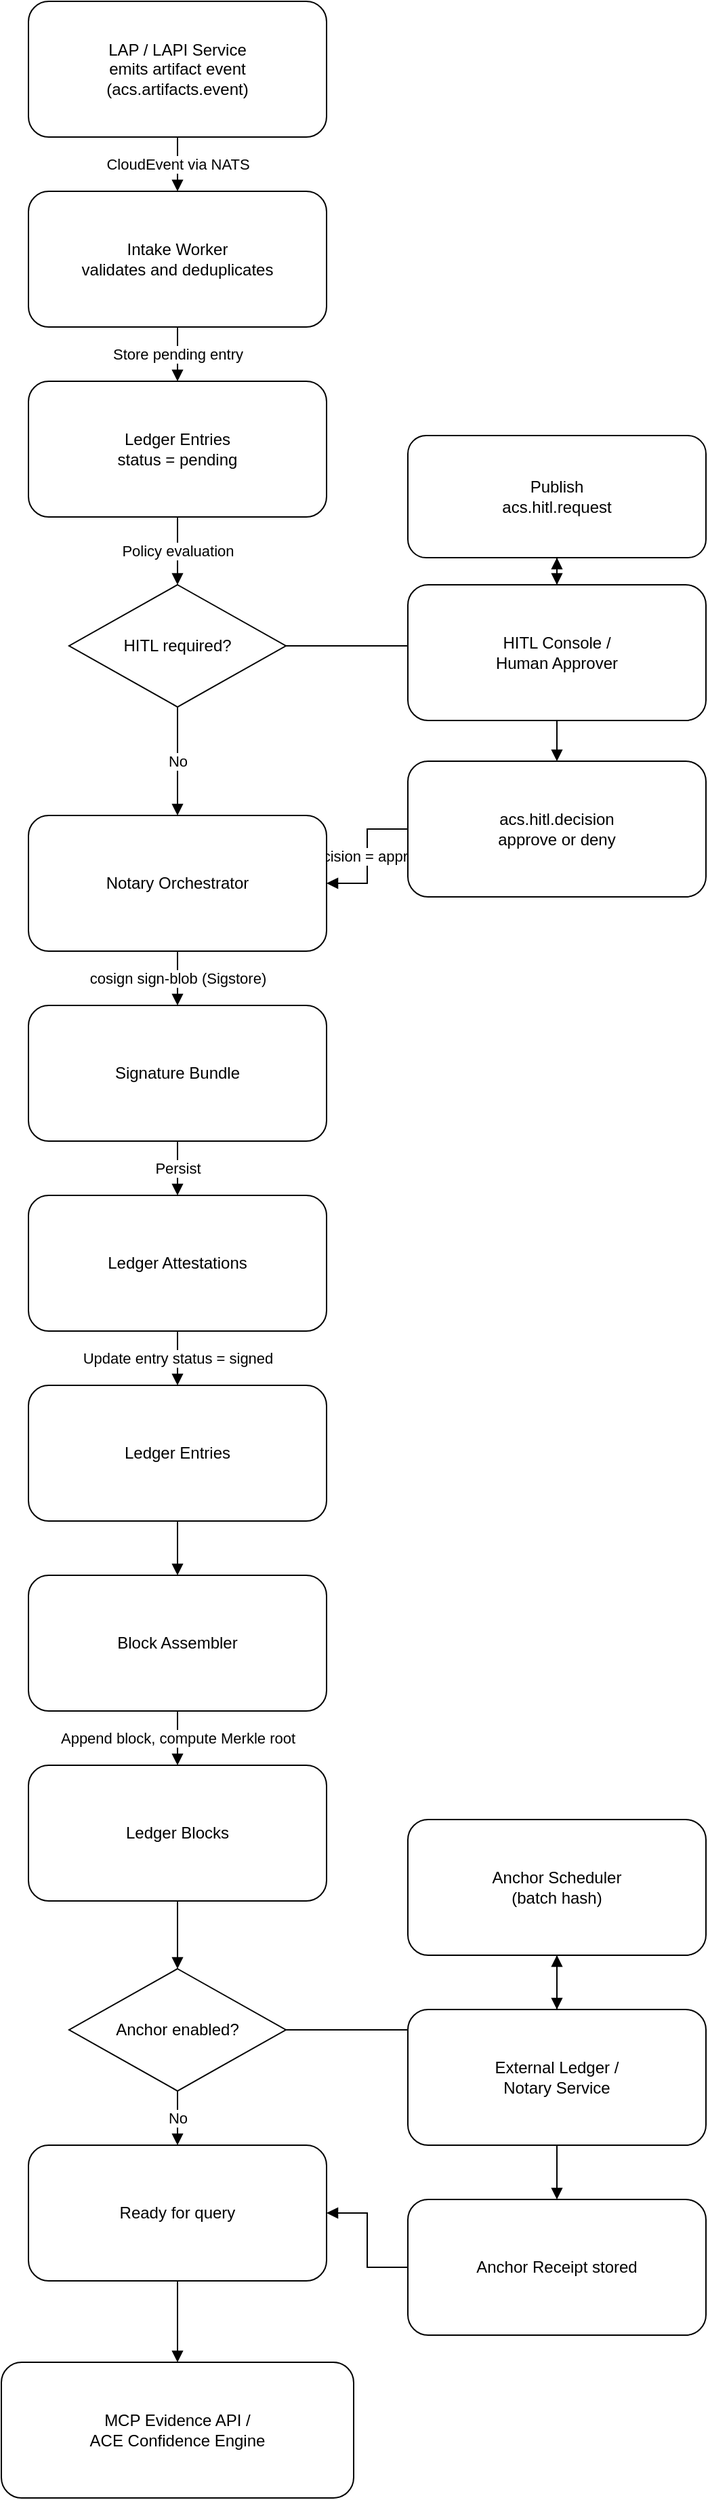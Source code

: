 <mxfile version="28.2.5">
  <diagram id="C5RBs43oDa-KdzZeNtuy" name="Artifact Cosigning Flow">
    <mxGraphModel dx="801" dy="870" grid="1" gridSize="10" guides="1" tooltips="1" connect="1" arrows="1" fold="1" page="1" pageScale="1" pageWidth="827" pageHeight="1169" math="0" shadow="0">
      <root>
        <mxCell id="WIyWlLk6GJQsqaUBKTNV-0" />
        <mxCell id="WIyWlLk6GJQsqaUBKTNV-1" parent="WIyWlLk6GJQsqaUBKTNV-0" />
        <mxCell id="QOXQ5J0mBh9aW9vTUEDM-0" value="CloudEvent via NATS" style="edgeStyle=orthogonalEdgeStyle;rounded=0;html=1;endArrow=block;labelBackgroundColor=#ffffff;" parent="WIyWlLk6GJQsqaUBKTNV-1" source="QOXQ5J0mBh9aW9vTUEDM-20" target="QOXQ5J0mBh9aW9vTUEDM-21" edge="1">
          <mxGeometry relative="1" as="geometry" />
        </mxCell>
        <mxCell id="QOXQ5J0mBh9aW9vTUEDM-1" value="Store pending entry" style="edgeStyle=orthogonalEdgeStyle;rounded=0;html=1;endArrow=block;labelBackgroundColor=#ffffff;" parent="WIyWlLk6GJQsqaUBKTNV-1" source="QOXQ5J0mBh9aW9vTUEDM-21" target="QOXQ5J0mBh9aW9vTUEDM-22" edge="1">
          <mxGeometry relative="1" as="geometry" />
        </mxCell>
        <mxCell id="QOXQ5J0mBh9aW9vTUEDM-2" value="Policy evaluation" style="edgeStyle=orthogonalEdgeStyle;rounded=0;html=1;endArrow=block;labelBackgroundColor=#ffffff;" parent="WIyWlLk6GJQsqaUBKTNV-1" source="QOXQ5J0mBh9aW9vTUEDM-22" target="QOXQ5J0mBh9aW9vTUEDM-23" edge="1">
          <mxGeometry relative="1" as="geometry" />
        </mxCell>
        <mxCell id="QOXQ5J0mBh9aW9vTUEDM-3" value="Yes" style="edgeStyle=orthogonalEdgeStyle;rounded=0;html=1;endArrow=block;labelBackgroundColor=#ffffff;" parent="WIyWlLk6GJQsqaUBKTNV-1" source="QOXQ5J0mBh9aW9vTUEDM-23" target="QOXQ5J0mBh9aW9vTUEDM-24" edge="1">
          <mxGeometry relative="1" as="geometry">
            <mxPoint x="640" y="430" as="targetPoint" />
          </mxGeometry>
        </mxCell>
        <mxCell id="QOXQ5J0mBh9aW9vTUEDM-4" value="" style="edgeStyle=orthogonalEdgeStyle;rounded=0;html=1;endArrow=block;labelBackgroundColor=#ffffff;" parent="WIyWlLk6GJQsqaUBKTNV-1" source="QOXQ5J0mBh9aW9vTUEDM-24" target="QOXQ5J0mBh9aW9vTUEDM-25" edge="1">
          <mxGeometry relative="1" as="geometry" />
        </mxCell>
        <mxCell id="QOXQ5J0mBh9aW9vTUEDM-5" value="" style="edgeStyle=orthogonalEdgeStyle;rounded=0;html=1;endArrow=block;labelBackgroundColor=#ffffff;" parent="WIyWlLk6GJQsqaUBKTNV-1" source="QOXQ5J0mBh9aW9vTUEDM-25" target="QOXQ5J0mBh9aW9vTUEDM-26" edge="1">
          <mxGeometry relative="1" as="geometry" />
        </mxCell>
        <mxCell id="QOXQ5J0mBh9aW9vTUEDM-6" value="Decision = approve" style="edgeStyle=orthogonalEdgeStyle;rounded=0;html=1;endArrow=block;labelBackgroundColor=#ffffff;" parent="WIyWlLk6GJQsqaUBKTNV-1" source="QOXQ5J0mBh9aW9vTUEDM-26" target="QOXQ5J0mBh9aW9vTUEDM-27" edge="1">
          <mxGeometry relative="1" as="geometry">
            <mxPoint x="420" y="660" as="targetPoint" />
          </mxGeometry>
        </mxCell>
        <mxCell id="QOXQ5J0mBh9aW9vTUEDM-7" value="No" style="edgeStyle=orthogonalEdgeStyle;rounded=0;html=1;endArrow=block;labelBackgroundColor=#ffffff;" parent="WIyWlLk6GJQsqaUBKTNV-1" source="QOXQ5J0mBh9aW9vTUEDM-23" target="QOXQ5J0mBh9aW9vTUEDM-27" edge="1">
          <mxGeometry relative="1" as="geometry" />
        </mxCell>
        <mxCell id="QOXQ5J0mBh9aW9vTUEDM-8" value="cosign sign-blob (Sigstore)" style="edgeStyle=orthogonalEdgeStyle;rounded=0;html=1;endArrow=block;labelBackgroundColor=#ffffff;" parent="WIyWlLk6GJQsqaUBKTNV-1" source="QOXQ5J0mBh9aW9vTUEDM-27" target="QOXQ5J0mBh9aW9vTUEDM-28" edge="1">
          <mxGeometry relative="1" as="geometry" />
        </mxCell>
        <mxCell id="QOXQ5J0mBh9aW9vTUEDM-9" value="Persist" style="edgeStyle=orthogonalEdgeStyle;rounded=0;html=1;endArrow=block;labelBackgroundColor=#ffffff;" parent="WIyWlLk6GJQsqaUBKTNV-1" source="QOXQ5J0mBh9aW9vTUEDM-28" target="QOXQ5J0mBh9aW9vTUEDM-29" edge="1">
          <mxGeometry relative="1" as="geometry" />
        </mxCell>
        <mxCell id="QOXQ5J0mBh9aW9vTUEDM-10" value="Update entry status = signed" style="edgeStyle=orthogonalEdgeStyle;rounded=0;html=1;endArrow=block;labelBackgroundColor=#ffffff;" parent="WIyWlLk6GJQsqaUBKTNV-1" source="QOXQ5J0mBh9aW9vTUEDM-29" target="QOXQ5J0mBh9aW9vTUEDM-30" edge="1">
          <mxGeometry relative="1" as="geometry" />
        </mxCell>
        <mxCell id="QOXQ5J0mBh9aW9vTUEDM-11" value="" style="edgeStyle=orthogonalEdgeStyle;rounded=0;html=1;endArrow=block;labelBackgroundColor=#ffffff;" parent="WIyWlLk6GJQsqaUBKTNV-1" source="QOXQ5J0mBh9aW9vTUEDM-30" target="QOXQ5J0mBh9aW9vTUEDM-31" edge="1">
          <mxGeometry relative="1" as="geometry" />
        </mxCell>
        <mxCell id="QOXQ5J0mBh9aW9vTUEDM-12" value="Append block, compute Merkle root" style="edgeStyle=orthogonalEdgeStyle;rounded=0;html=1;endArrow=block;labelBackgroundColor=#ffffff;" parent="WIyWlLk6GJQsqaUBKTNV-1" source="QOXQ5J0mBh9aW9vTUEDM-31" target="QOXQ5J0mBh9aW9vTUEDM-32" edge="1">
          <mxGeometry relative="1" as="geometry" />
        </mxCell>
        <mxCell id="QOXQ5J0mBh9aW9vTUEDM-13" value="" style="edgeStyle=orthogonalEdgeStyle;rounded=0;html=1;endArrow=block;labelBackgroundColor=#ffffff;" parent="WIyWlLk6GJQsqaUBKTNV-1" source="QOXQ5J0mBh9aW9vTUEDM-32" target="QOXQ5J0mBh9aW9vTUEDM-33" edge="1">
          <mxGeometry relative="1" as="geometry" />
        </mxCell>
        <mxCell id="QOXQ5J0mBh9aW9vTUEDM-14" value="Yes" style="edgeStyle=orthogonalEdgeStyle;rounded=0;html=1;endArrow=block;labelBackgroundColor=#ffffff;" parent="WIyWlLk6GJQsqaUBKTNV-1" source="QOXQ5J0mBh9aW9vTUEDM-33" target="QOXQ5J0mBh9aW9vTUEDM-34" edge="1">
          <mxGeometry relative="1" as="geometry">
            <mxPoint x="640" y="1460" as="targetPoint" />
          </mxGeometry>
        </mxCell>
        <mxCell id="QOXQ5J0mBh9aW9vTUEDM-15" value="" style="edgeStyle=orthogonalEdgeStyle;rounded=0;html=1;endArrow=block;labelBackgroundColor=#ffffff;" parent="WIyWlLk6GJQsqaUBKTNV-1" source="QOXQ5J0mBh9aW9vTUEDM-34" target="QOXQ5J0mBh9aW9vTUEDM-35" edge="1">
          <mxGeometry relative="1" as="geometry" />
        </mxCell>
        <mxCell id="QOXQ5J0mBh9aW9vTUEDM-16" value="" style="edgeStyle=orthogonalEdgeStyle;rounded=0;html=1;endArrow=block;labelBackgroundColor=#ffffff;" parent="WIyWlLk6GJQsqaUBKTNV-1" source="QOXQ5J0mBh9aW9vTUEDM-35" target="QOXQ5J0mBh9aW9vTUEDM-36" edge="1">
          <mxGeometry relative="1" as="geometry" />
        </mxCell>
        <mxCell id="QOXQ5J0mBh9aW9vTUEDM-17" value="" style="edgeStyle=orthogonalEdgeStyle;rounded=0;html=1;endArrow=block;labelBackgroundColor=#ffffff;" parent="WIyWlLk6GJQsqaUBKTNV-1" source="QOXQ5J0mBh9aW9vTUEDM-36" target="QOXQ5J0mBh9aW9vTUEDM-37" edge="1">
          <mxGeometry relative="1" as="geometry">
            <mxPoint x="420" y="1620" as="targetPoint" />
          </mxGeometry>
        </mxCell>
        <mxCell id="QOXQ5J0mBh9aW9vTUEDM-18" value="No" style="edgeStyle=orthogonalEdgeStyle;rounded=0;html=1;endArrow=block;labelBackgroundColor=#ffffff;" parent="WIyWlLk6GJQsqaUBKTNV-1" source="QOXQ5J0mBh9aW9vTUEDM-33" target="QOXQ5J0mBh9aW9vTUEDM-37" edge="1">
          <mxGeometry relative="1" as="geometry" />
        </mxCell>
        <mxCell id="QOXQ5J0mBh9aW9vTUEDM-19" value="" style="edgeStyle=orthogonalEdgeStyle;rounded=0;html=1;endArrow=block;labelBackgroundColor=#ffffff;" parent="WIyWlLk6GJQsqaUBKTNV-1" source="QOXQ5J0mBh9aW9vTUEDM-37" target="QOXQ5J0mBh9aW9vTUEDM-38" edge="1">
          <mxGeometry relative="1" as="geometry" />
        </mxCell>
        <mxCell id="QOXQ5J0mBh9aW9vTUEDM-20" value="LAP / LAPI Service&#xa;emits artifact event&#xa;(acs.artifacts.event)" style="rounded=1;whiteSpace=wrap;html=1;" parent="WIyWlLk6GJQsqaUBKTNV-1" vertex="1">
          <mxGeometry x="280" y="40" width="220" height="100" as="geometry" />
        </mxCell>
        <mxCell id="QOXQ5J0mBh9aW9vTUEDM-21" value="Intake Worker&#xa;validates and deduplicates" style="rounded=1;whiteSpace=wrap;html=1;" parent="WIyWlLk6GJQsqaUBKTNV-1" vertex="1">
          <mxGeometry x="280" y="180" width="220" height="100" as="geometry" />
        </mxCell>
        <mxCell id="QOXQ5J0mBh9aW9vTUEDM-22" value="Ledger Entries&#xa;status = pending" style="rounded=1;whiteSpace=wrap;html=1;" parent="WIyWlLk6GJQsqaUBKTNV-1" vertex="1">
          <mxGeometry x="280" y="320" width="220" height="100" as="geometry" />
        </mxCell>
        <mxCell id="QOXQ5J0mBh9aW9vTUEDM-23" value="HITL required?" style="shape=rhombus;perimeter=rhombusPerimeter;whiteSpace=wrap;html=1;" parent="WIyWlLk6GJQsqaUBKTNV-1" vertex="1">
          <mxGeometry x="310" y="470" width="160" height="90" as="geometry" />
        </mxCell>
        <mxCell id="QOXQ5J0mBh9aW9vTUEDM-24" value="Publish&#xa;acs.hitl.request" style="rounded=1;whiteSpace=wrap;html=1;" parent="WIyWlLk6GJQsqaUBKTNV-1" vertex="1">
          <mxGeometry x="560" y="360" width="220" height="90" as="geometry" />
        </mxCell>
        <mxCell id="QOXQ5J0mBh9aW9vTUEDM-25" value="HITL Console /&#xa;Human Approver" style="rounded=1;whiteSpace=wrap;html=1;" parent="WIyWlLk6GJQsqaUBKTNV-1" vertex="1">
          <mxGeometry x="560" y="470" width="220" height="100" as="geometry" />
        </mxCell>
        <mxCell id="QOXQ5J0mBh9aW9vTUEDM-26" value="acs.hitl.decision&#xa;approve or deny" style="rounded=1;whiteSpace=wrap;html=1;" parent="WIyWlLk6GJQsqaUBKTNV-1" vertex="1">
          <mxGeometry x="560" y="600" width="220" height="100" as="geometry" />
        </mxCell>
        <mxCell id="QOXQ5J0mBh9aW9vTUEDM-27" value="Notary Orchestrator" style="rounded=1;whiteSpace=wrap;html=1;" parent="WIyWlLk6GJQsqaUBKTNV-1" vertex="1">
          <mxGeometry x="280" y="640" width="220" height="100" as="geometry" />
        </mxCell>
        <mxCell id="QOXQ5J0mBh9aW9vTUEDM-28" value="Signature Bundle" style="rounded=1;whiteSpace=wrap;html=1;" parent="WIyWlLk6GJQsqaUBKTNV-1" vertex="1">
          <mxGeometry x="280" y="780" width="220" height="100" as="geometry" />
        </mxCell>
        <mxCell id="QOXQ5J0mBh9aW9vTUEDM-29" value="Ledger Attestations" style="rounded=1;whiteSpace=wrap;html=1;" parent="WIyWlLk6GJQsqaUBKTNV-1" vertex="1">
          <mxGeometry x="280" y="920" width="220" height="100" as="geometry" />
        </mxCell>
        <mxCell id="QOXQ5J0mBh9aW9vTUEDM-30" value="Ledger Entries" style="rounded=1;whiteSpace=wrap;html=1;" parent="WIyWlLk6GJQsqaUBKTNV-1" vertex="1">
          <mxGeometry x="280" y="1060" width="220" height="100" as="geometry" />
        </mxCell>
        <mxCell id="QOXQ5J0mBh9aW9vTUEDM-31" value="Block Assembler" style="rounded=1;whiteSpace=wrap;html=1;" parent="WIyWlLk6GJQsqaUBKTNV-1" vertex="1">
          <mxGeometry x="280" y="1200" width="220" height="100" as="geometry" />
        </mxCell>
        <mxCell id="QOXQ5J0mBh9aW9vTUEDM-32" value="Ledger Blocks" style="rounded=1;whiteSpace=wrap;html=1;" parent="WIyWlLk6GJQsqaUBKTNV-1" vertex="1">
          <mxGeometry x="280" y="1340" width="220" height="100" as="geometry" />
        </mxCell>
        <mxCell id="QOXQ5J0mBh9aW9vTUEDM-33" value="Anchor enabled?" style="shape=rhombus;perimeter=rhombusPerimeter;whiteSpace=wrap;html=1;" parent="WIyWlLk6GJQsqaUBKTNV-1" vertex="1">
          <mxGeometry x="310" y="1490" width="160" height="90" as="geometry" />
        </mxCell>
        <mxCell id="QOXQ5J0mBh9aW9vTUEDM-34" value="Anchor Scheduler&#xa;(batch hash)" style="rounded=1;whiteSpace=wrap;html=1;" parent="WIyWlLk6GJQsqaUBKTNV-1" vertex="1">
          <mxGeometry x="560" y="1380" width="220" height="100" as="geometry" />
        </mxCell>
        <mxCell id="QOXQ5J0mBh9aW9vTUEDM-35" value="External Ledger /&#xa;Notary Service" style="rounded=1;whiteSpace=wrap;html=1;" parent="WIyWlLk6GJQsqaUBKTNV-1" vertex="1">
          <mxGeometry x="560" y="1520" width="220" height="100" as="geometry" />
        </mxCell>
        <mxCell id="QOXQ5J0mBh9aW9vTUEDM-36" value="Anchor Receipt stored" style="rounded=1;whiteSpace=wrap;html=1;" parent="WIyWlLk6GJQsqaUBKTNV-1" vertex="1">
          <mxGeometry x="560" y="1660" width="220" height="100" as="geometry" />
        </mxCell>
        <mxCell id="QOXQ5J0mBh9aW9vTUEDM-37" value="Ready for query" style="rounded=1;whiteSpace=wrap;html=1;" parent="WIyWlLk6GJQsqaUBKTNV-1" vertex="1">
          <mxGeometry x="280" y="1620" width="220" height="100" as="geometry" />
        </mxCell>
        <mxCell id="QOXQ5J0mBh9aW9vTUEDM-38" value="MCP Evidence API /&#xa;ACE Confidence Engine" style="rounded=1;whiteSpace=wrap;html=1;" parent="WIyWlLk6GJQsqaUBKTNV-1" vertex="1">
          <mxGeometry x="260" y="1780" width="260" height="100" as="geometry" />
        </mxCell>
      </root>
    </mxGraphModel>
  </diagram>
</mxfile>
